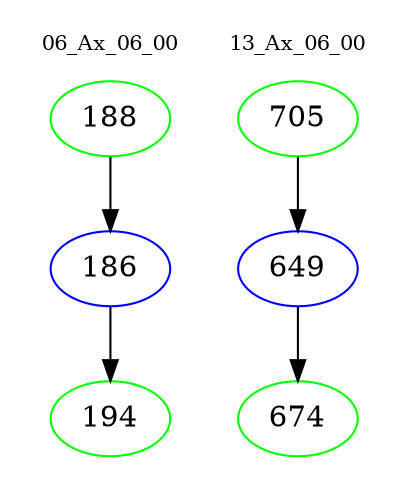 digraph{
subgraph cluster_0 {
color = white
label = "06_Ax_06_00";
fontsize=10;
T0_188 [label="188", color="green"]
T0_188 -> T0_186 [color="black"]
T0_186 [label="186", color="blue"]
T0_186 -> T0_194 [color="black"]
T0_194 [label="194", color="green"]
}
subgraph cluster_1 {
color = white
label = "13_Ax_06_00";
fontsize=10;
T1_705 [label="705", color="green"]
T1_705 -> T1_649 [color="black"]
T1_649 [label="649", color="blue"]
T1_649 -> T1_674 [color="black"]
T1_674 [label="674", color="green"]
}
}
